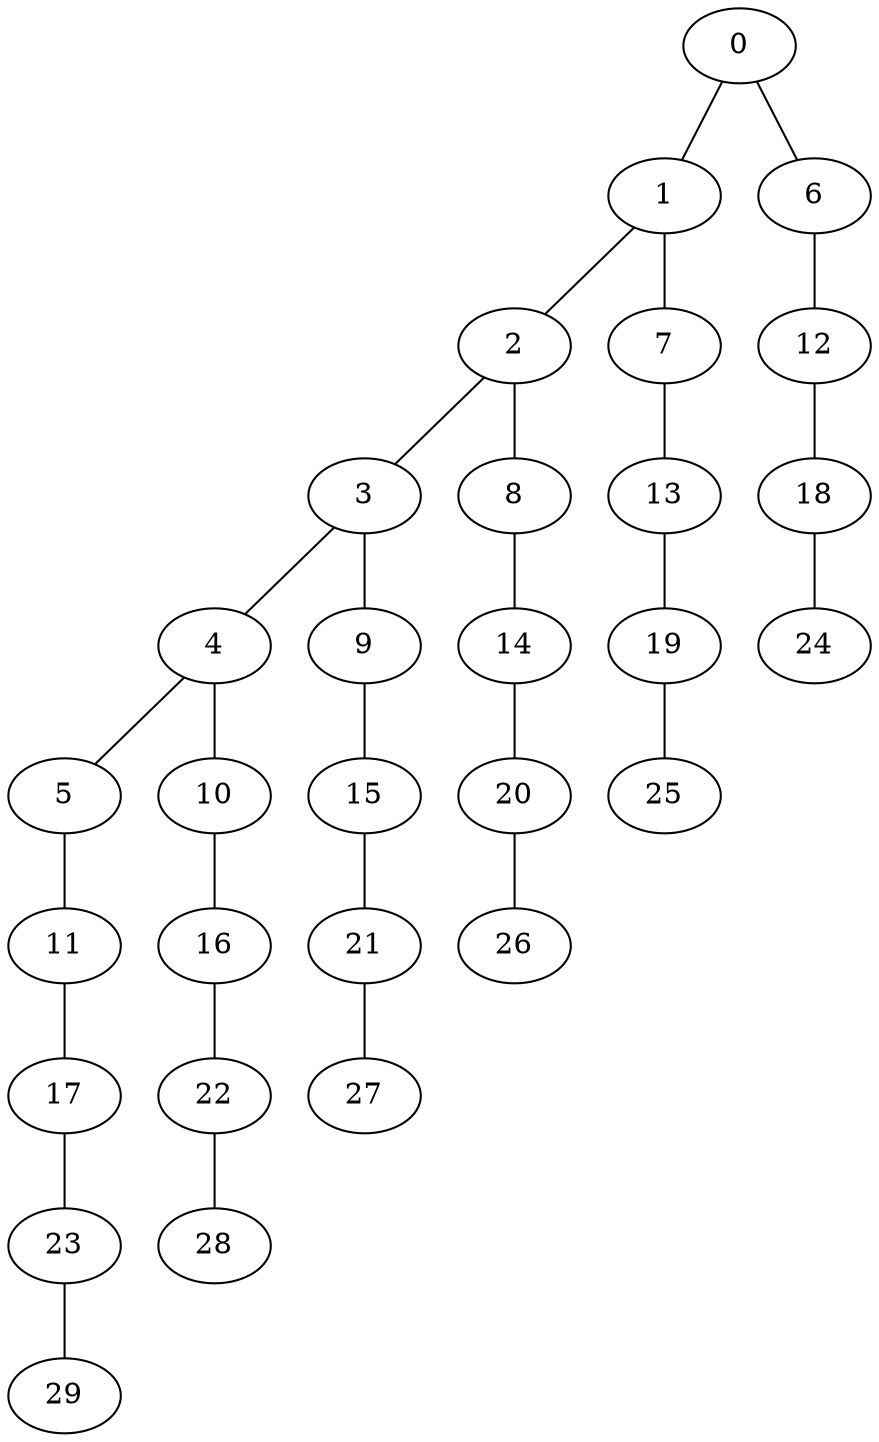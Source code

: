 graph BFS_grafoMalla_6_5  {
0;
1;
6;
2;
7;
12;
3;
8;
13;
18;
4;
9;
14;
19;
24;
5;
10;
15;
20;
25;
11;
16;
21;
26;
17;
22;
27;
23;
28;
29;
0 -- 1;
0 -- 6;
1 -- 2;
1 -- 7;
6 -- 12;
2 -- 3;
2 -- 8;
7 -- 13;
12 -- 18;
3 -- 4;
3 -- 9;
8 -- 14;
13 -- 19;
18 -- 24;
4 -- 5;
4 -- 10;
9 -- 15;
14 -- 20;
19 -- 25;
5 -- 11;
10 -- 16;
15 -- 21;
20 -- 26;
11 -- 17;
16 -- 22;
21 -- 27;
17 -- 23;
22 -- 28;
23 -- 29;
}